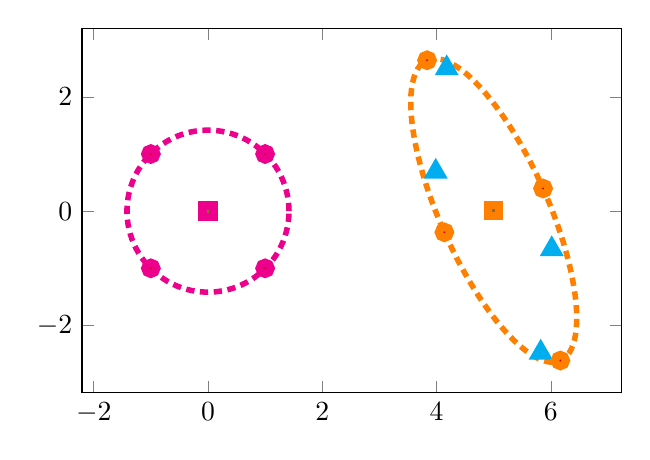 \begin{tikzpicture}[]
\begin{axis}[axis equal image = {true}, hide axis = {false}]\addplot+ [mark = {}, color=magenta, densely dashed, line width=2pt]coordinates {
(1.418, 0.0)
(1.415, 0.09)
(1.406, 0.179)
(1.392, 0.268)
(1.372, 0.356)
(1.347, 0.442)
(1.316, 0.527)
(1.28, 0.609)
(1.239, 0.689)
(1.193, 0.767)
(1.142, 0.841)
(1.086, 0.911)
(1.026, 0.978)
(0.962, 1.041)
(0.894, 1.1)
(0.822, 1.155)
(0.747, 1.205)
(0.67, 1.25)
(0.589, 1.29)
(0.506, 1.324)
(0.421, 1.354)
(0.334, 1.378)
(0.246, 1.396)
(0.157, 1.409)
(0.067, 1.416)
(-0.022, 1.418)
(-0.112, 1.413)
(-0.202, 1.403)
(-0.29, 1.388)
(-0.378, 1.367)
(-0.464, 1.34)
(-0.548, 1.308)
(-0.63, 1.27)
(-0.709, 1.228)
(-0.785, 1.18)
(-0.859, 1.128)
(-0.928, 1.071)
(-0.995, 1.01)
(-1.057, 0.945)
(-1.114, 0.876)
(-1.168, 0.804)
(-1.216, 0.728)
(-1.26, 0.65)
(-1.299, 0.568)
(-1.332, 0.485)
(-1.36, 0.399)
(-1.383, 0.312)
(-1.4, 0.224)
(-1.411, 0.135)
(-1.417, 0.045)
(-1.417, -0.045)
(-1.411, -0.135)
(-1.4, -0.224)
(-1.383, -0.312)
(-1.36, -0.399)
(-1.332, -0.485)
(-1.299, -0.568)
(-1.26, -0.65)
(-1.216, -0.728)
(-1.168, -0.804)
(-1.114, -0.876)
(-1.057, -0.945)
(-0.995, -1.01)
(-0.928, -1.071)
(-0.859, -1.128)
(-0.785, -1.18)
(-0.709, -1.228)
(-0.63, -1.27)
(-0.548, -1.308)
(-0.464, -1.34)
(-0.378, -1.367)
(-0.29, -1.388)
(-0.202, -1.403)
(-0.112, -1.413)
(-0.022, -1.418)
(0.067, -1.416)
(0.157, -1.409)
(0.246, -1.396)
(0.334, -1.378)
(0.421, -1.354)
(0.506, -1.324)
(0.589, -1.29)
(0.67, -1.25)
(0.747, -1.205)
(0.822, -1.155)
(0.894, -1.1)
(0.962, -1.041)
(1.026, -0.978)
(1.086, -0.911)
(1.142, -0.841)
(1.193, -0.767)
(1.239, -0.689)
(1.28, -0.609)
(1.316, -0.527)
(1.347, -0.442)
(1.372, -0.356)
(1.392, -0.268)
(1.406, -0.179)
(1.415, -0.09)
(1.418, -3.473e-16)
};
\addplot+[draw=none, mark = {*}, color=magenta, line width=3pt] coordinates {
(1.0, 1.0)
(-1.0, 1.0)
(1.0, -1.0)
(-1.0, -1.0)
};
\addplot+[draw=none, mark = {square*}, color=magenta, line width=3pt] coordinates {
(0.0, 0.0)
};
\addplot+ [mark = {}, color=orange, densely dashed, line width=2pt]coordinates {
(4.137, -0.37)
(4.213, -0.536)
(4.292, -0.7)
(4.373, -0.861)
(4.458, -1.018)
(4.544, -1.172)
(4.633, -1.32)
(4.722, -1.463)
(4.813, -1.6)
(4.905, -1.731)
(4.997, -1.855)
(5.089, -1.971)
(5.181, -2.079)
(5.272, -2.178)
(5.362, -2.269)
(5.45, -2.351)
(5.537, -2.423)
(5.622, -2.485)
(5.704, -2.538)
(5.783, -2.58)
(5.859, -2.611)
(5.931, -2.632)
(6.0, -2.643)
(6.065, -2.642)
(6.126, -2.631)
(6.182, -2.61)
(6.233, -2.577)
(6.279, -2.535)
(6.32, -2.482)
(6.356, -2.419)
(6.386, -2.346)
(6.411, -2.264)
(6.43, -2.172)
(6.444, -2.072)
(6.451, -1.963)
(6.453, -1.847)
(6.449, -1.723)
(6.439, -1.592)
(6.423, -1.454)
(6.401, -1.311)
(6.374, -1.162)
(6.341, -1.008)
(6.303, -0.851)
(6.26, -0.69)
(6.212, -0.526)
(6.158, -0.36)
(6.101, -0.192)
(6.038, -0.023)
(5.972, 0.145)
(5.901, 0.313)
(5.827, 0.48)
(5.75, 0.645)
(5.669, 0.807)
(5.586, 0.967)
(5.501, 1.122)
(5.413, 1.273)
(5.324, 1.419)
(5.234, 1.559)
(5.142, 1.693)
(5.05, 1.82)
(4.958, 1.94)
(4.866, 2.052)
(4.775, 2.156)
(4.684, 2.251)
(4.595, 2.338)
(4.507, 2.415)
(4.422, 2.482)
(4.338, 2.539)
(4.258, 2.586)
(4.18, 2.623)
(4.106, 2.65)
(4.035, 2.665)
(3.968, 2.67)
(3.906, 2.665)
(3.847, 2.648)
(3.794, 2.621)
(3.745, 2.584)
(3.701, 2.536)
(3.663, 2.478)
(3.63, 2.41)
(3.602, 2.332)
(3.58, 2.246)
(3.564, 2.15)
(3.553, 2.045)
(3.549, 1.932)
(3.55, 1.812)
(3.557, 1.684)
(3.57, 1.55)
(3.589, 1.409)
(3.613, 1.263)
(3.643, 1.112)
(3.678, 0.956)
(3.719, 0.797)
(3.765, 0.634)
(3.816, 0.469)
(3.871, 0.302)
(3.931, 0.134)
(3.996, -0.034)
(4.064, -0.203)
(4.137, -0.37)
};
\addplot+[draw=none, mark = {triangle*}, color=cyan, line width=3pt] coordinates {
(6.016, -0.665)
(4.178, 2.501)
(5.823, -2.475)
(3.986, 0.691)
};
\addplot+[draw=none, mark = {*}, color=orange, line width=3pt] coordinates {
(5.864, 0.397)
(3.834, 2.641)
(4.137, -0.37)
(6.167, -2.614)
};
\addplot+[draw=none, mark = {square*}, color=orange, line width=3pt] coordinates {
(5.001, 0.013)
};
\end{axis}

\end{tikzpicture}
